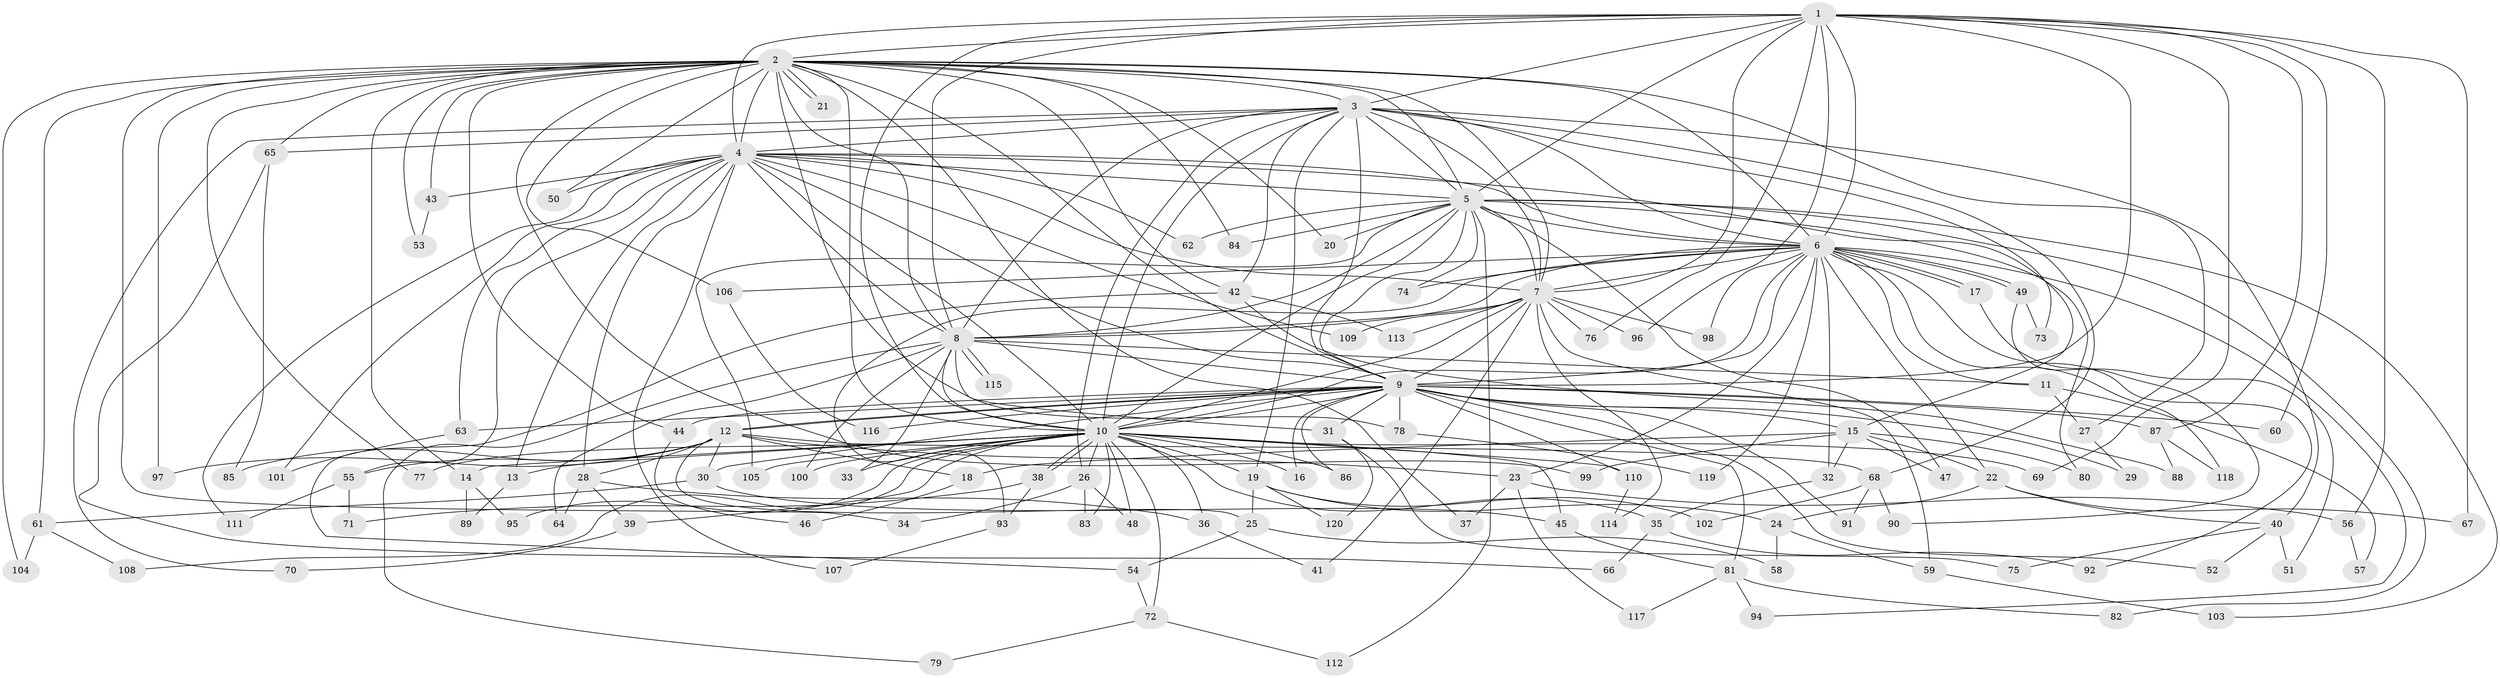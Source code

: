 // coarse degree distribution, {15: 0.011627906976744186, 37: 0.011627906976744186, 13: 0.011627906976744186, 17: 0.011627906976744186, 19: 0.011627906976744186, 27: 0.011627906976744186, 4: 0.09302325581395349, 10: 0.011627906976744186, 3: 0.1744186046511628, 7: 0.011627906976744186, 2: 0.5116279069767442, 6: 0.023255813953488372, 1: 0.03488372093023256, 5: 0.05813953488372093, 8: 0.011627906976744186}
// Generated by graph-tools (version 1.1) at 2025/49/03/04/25 22:49:26]
// undirected, 120 vertices, 265 edges
graph export_dot {
  node [color=gray90,style=filled];
  1;
  2;
  3;
  4;
  5;
  6;
  7;
  8;
  9;
  10;
  11;
  12;
  13;
  14;
  15;
  16;
  17;
  18;
  19;
  20;
  21;
  22;
  23;
  24;
  25;
  26;
  27;
  28;
  29;
  30;
  31;
  32;
  33;
  34;
  35;
  36;
  37;
  38;
  39;
  40;
  41;
  42;
  43;
  44;
  45;
  46;
  47;
  48;
  49;
  50;
  51;
  52;
  53;
  54;
  55;
  56;
  57;
  58;
  59;
  60;
  61;
  62;
  63;
  64;
  65;
  66;
  67;
  68;
  69;
  70;
  71;
  72;
  73;
  74;
  75;
  76;
  77;
  78;
  79;
  80;
  81;
  82;
  83;
  84;
  85;
  86;
  87;
  88;
  89;
  90;
  91;
  92;
  93;
  94;
  95;
  96;
  97;
  98;
  99;
  100;
  101;
  102;
  103;
  104;
  105;
  106;
  107;
  108;
  109;
  110;
  111;
  112;
  113;
  114;
  115;
  116;
  117;
  118;
  119;
  120;
  1 -- 2;
  1 -- 3;
  1 -- 4;
  1 -- 5;
  1 -- 6;
  1 -- 7;
  1 -- 8;
  1 -- 9;
  1 -- 10;
  1 -- 56;
  1 -- 60;
  1 -- 67;
  1 -- 69;
  1 -- 76;
  1 -- 87;
  1 -- 96;
  2 -- 3;
  2 -- 4;
  2 -- 5;
  2 -- 6;
  2 -- 7;
  2 -- 8;
  2 -- 9;
  2 -- 10;
  2 -- 14;
  2 -- 20;
  2 -- 21;
  2 -- 21;
  2 -- 27;
  2 -- 34;
  2 -- 37;
  2 -- 42;
  2 -- 43;
  2 -- 44;
  2 -- 50;
  2 -- 53;
  2 -- 61;
  2 -- 65;
  2 -- 77;
  2 -- 78;
  2 -- 84;
  2 -- 97;
  2 -- 99;
  2 -- 104;
  2 -- 106;
  3 -- 4;
  3 -- 5;
  3 -- 6;
  3 -- 7;
  3 -- 8;
  3 -- 9;
  3 -- 10;
  3 -- 19;
  3 -- 26;
  3 -- 40;
  3 -- 42;
  3 -- 65;
  3 -- 68;
  3 -- 70;
  3 -- 73;
  4 -- 5;
  4 -- 6;
  4 -- 7;
  4 -- 8;
  4 -- 9;
  4 -- 10;
  4 -- 13;
  4 -- 15;
  4 -- 28;
  4 -- 43;
  4 -- 50;
  4 -- 55;
  4 -- 62;
  4 -- 63;
  4 -- 101;
  4 -- 107;
  4 -- 109;
  4 -- 111;
  5 -- 6;
  5 -- 7;
  5 -- 8;
  5 -- 9;
  5 -- 10;
  5 -- 20;
  5 -- 47;
  5 -- 62;
  5 -- 74;
  5 -- 80;
  5 -- 82;
  5 -- 84;
  5 -- 103;
  5 -- 105;
  5 -- 112;
  6 -- 7;
  6 -- 8;
  6 -- 9;
  6 -- 10;
  6 -- 11;
  6 -- 17;
  6 -- 17;
  6 -- 22;
  6 -- 23;
  6 -- 32;
  6 -- 49;
  6 -- 49;
  6 -- 74;
  6 -- 92;
  6 -- 93;
  6 -- 94;
  6 -- 98;
  6 -- 106;
  6 -- 118;
  6 -- 119;
  7 -- 8;
  7 -- 9;
  7 -- 10;
  7 -- 41;
  7 -- 59;
  7 -- 76;
  7 -- 96;
  7 -- 98;
  7 -- 109;
  7 -- 113;
  7 -- 114;
  8 -- 9;
  8 -- 10;
  8 -- 11;
  8 -- 31;
  8 -- 33;
  8 -- 64;
  8 -- 79;
  8 -- 100;
  8 -- 115;
  8 -- 115;
  9 -- 10;
  9 -- 12;
  9 -- 12;
  9 -- 15;
  9 -- 16;
  9 -- 29;
  9 -- 30;
  9 -- 31;
  9 -- 44;
  9 -- 52;
  9 -- 60;
  9 -- 63;
  9 -- 78;
  9 -- 81;
  9 -- 86;
  9 -- 87;
  9 -- 91;
  9 -- 110;
  9 -- 116;
  10 -- 13;
  10 -- 14;
  10 -- 16;
  10 -- 19;
  10 -- 26;
  10 -- 33;
  10 -- 35;
  10 -- 36;
  10 -- 38;
  10 -- 38;
  10 -- 39;
  10 -- 45;
  10 -- 48;
  10 -- 69;
  10 -- 72;
  10 -- 77;
  10 -- 83;
  10 -- 86;
  10 -- 95;
  10 -- 100;
  10 -- 105;
  10 -- 108;
  10 -- 110;
  11 -- 27;
  11 -- 57;
  12 -- 18;
  12 -- 23;
  12 -- 25;
  12 -- 28;
  12 -- 30;
  12 -- 55;
  12 -- 68;
  12 -- 85;
  12 -- 97;
  13 -- 89;
  14 -- 89;
  14 -- 95;
  15 -- 18;
  15 -- 22;
  15 -- 32;
  15 -- 47;
  15 -- 80;
  15 -- 99;
  17 -- 51;
  18 -- 46;
  19 -- 24;
  19 -- 25;
  19 -- 102;
  19 -- 120;
  22 -- 24;
  22 -- 40;
  22 -- 67;
  23 -- 37;
  23 -- 56;
  23 -- 117;
  24 -- 58;
  24 -- 59;
  25 -- 54;
  25 -- 58;
  26 -- 34;
  26 -- 48;
  26 -- 83;
  27 -- 29;
  28 -- 36;
  28 -- 39;
  28 -- 64;
  30 -- 45;
  30 -- 61;
  31 -- 75;
  31 -- 120;
  32 -- 35;
  35 -- 66;
  35 -- 92;
  36 -- 41;
  38 -- 71;
  38 -- 93;
  39 -- 70;
  40 -- 51;
  40 -- 52;
  40 -- 75;
  42 -- 54;
  42 -- 88;
  42 -- 113;
  43 -- 53;
  44 -- 46;
  45 -- 81;
  49 -- 73;
  49 -- 90;
  54 -- 72;
  55 -- 71;
  55 -- 111;
  56 -- 57;
  59 -- 103;
  61 -- 104;
  61 -- 108;
  63 -- 101;
  65 -- 66;
  65 -- 85;
  68 -- 90;
  68 -- 91;
  68 -- 102;
  72 -- 79;
  72 -- 112;
  78 -- 119;
  81 -- 82;
  81 -- 94;
  81 -- 117;
  87 -- 88;
  87 -- 118;
  93 -- 107;
  106 -- 116;
  110 -- 114;
}
